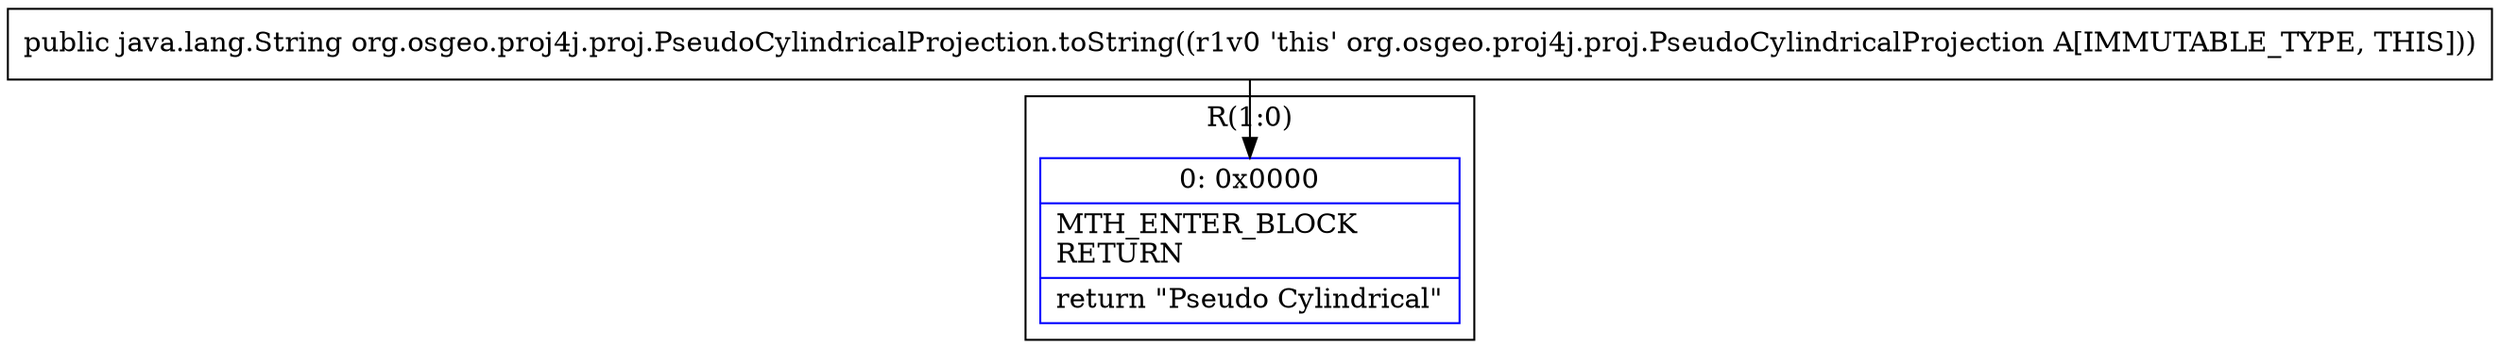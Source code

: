 digraph "CFG fororg.osgeo.proj4j.proj.PseudoCylindricalProjection.toString()Ljava\/lang\/String;" {
subgraph cluster_Region_619161191 {
label = "R(1:0)";
node [shape=record,color=blue];
Node_0 [shape=record,label="{0\:\ 0x0000|MTH_ENTER_BLOCK\lRETURN\l|return \"Pseudo Cylindrical\"\l}"];
}
MethodNode[shape=record,label="{public java.lang.String org.osgeo.proj4j.proj.PseudoCylindricalProjection.toString((r1v0 'this' org.osgeo.proj4j.proj.PseudoCylindricalProjection A[IMMUTABLE_TYPE, THIS])) }"];
MethodNode -> Node_0;
}

